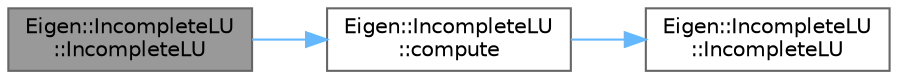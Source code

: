 digraph "Eigen::IncompleteLU::IncompleteLU"
{
 // LATEX_PDF_SIZE
  bgcolor="transparent";
  edge [fontname=Helvetica,fontsize=10,labelfontname=Helvetica,labelfontsize=10];
  node [fontname=Helvetica,fontsize=10,shape=box,height=0.2,width=0.4];
  rankdir="LR";
  Node1 [id="Node000001",label="Eigen::IncompleteLU\l::IncompleteLU",height=0.2,width=0.4,color="gray40", fillcolor="grey60", style="filled", fontcolor="black",tooltip=" "];
  Node1 -> Node2 [id="edge1_Node000001_Node000002",color="steelblue1",style="solid",tooltip=" "];
  Node2 [id="Node000002",label="Eigen::IncompleteLU\l::compute",height=0.2,width=0.4,color="grey40", fillcolor="white", style="filled",URL="$class_eigen_1_1_incomplete_l_u.html#a3e48a90a006a4fde54afa961977637da",tooltip=" "];
  Node2 -> Node3 [id="edge2_Node000002_Node000003",color="steelblue1",style="solid",tooltip=" "];
  Node3 [id="Node000003",label="Eigen::IncompleteLU\l::IncompleteLU",height=0.2,width=0.4,color="grey40", fillcolor="white", style="filled",URL="$class_eigen_1_1_incomplete_l_u.html#afe94c881eaa9625bc16e370dbfad1a07",tooltip=" "];
}
